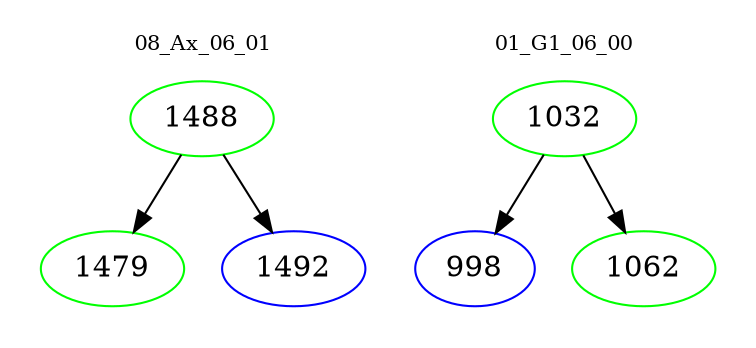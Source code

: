 digraph{
subgraph cluster_0 {
color = white
label = "08_Ax_06_01";
fontsize=10;
T0_1488 [label="1488", color="green"]
T0_1488 -> T0_1479 [color="black"]
T0_1479 [label="1479", color="green"]
T0_1488 -> T0_1492 [color="black"]
T0_1492 [label="1492", color="blue"]
}
subgraph cluster_1 {
color = white
label = "01_G1_06_00";
fontsize=10;
T1_1032 [label="1032", color="green"]
T1_1032 -> T1_998 [color="black"]
T1_998 [label="998", color="blue"]
T1_1032 -> T1_1062 [color="black"]
T1_1062 [label="1062", color="green"]
}
}
